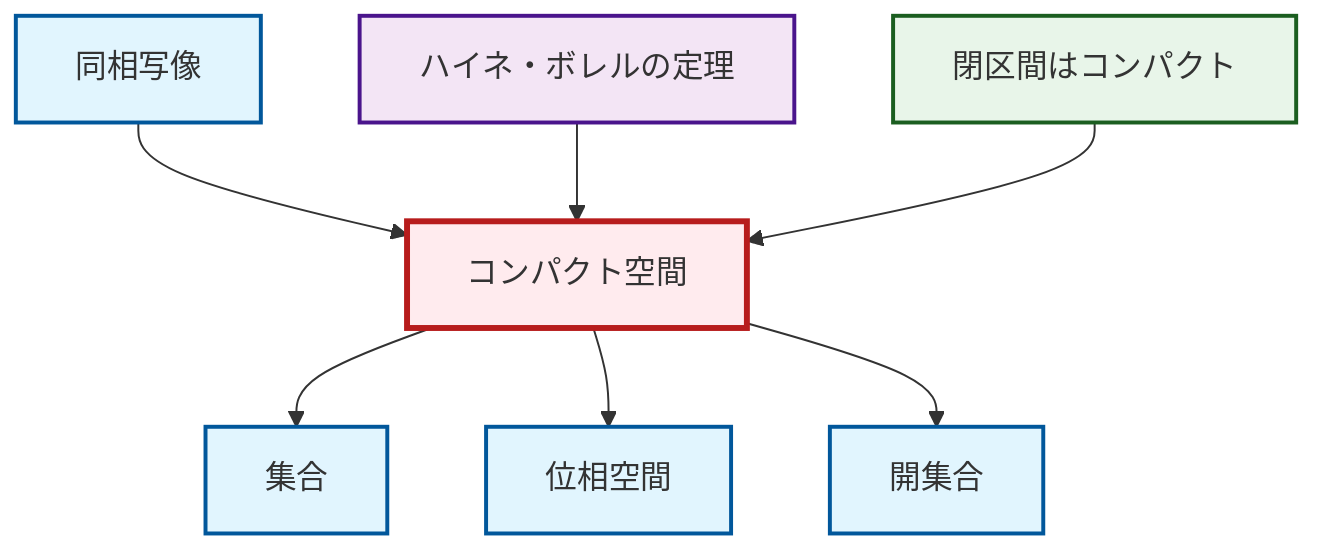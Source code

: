 graph TD
    classDef definition fill:#e1f5fe,stroke:#01579b,stroke-width:2px
    classDef theorem fill:#f3e5f5,stroke:#4a148c,stroke-width:2px
    classDef axiom fill:#fff3e0,stroke:#e65100,stroke-width:2px
    classDef example fill:#e8f5e9,stroke:#1b5e20,stroke-width:2px
    classDef current fill:#ffebee,stroke:#b71c1c,stroke-width:3px
    def-set["集合"]:::definition
    ex-closed-interval-compact["閉区間はコンパクト"]:::example
    def-homeomorphism["同相写像"]:::definition
    def-compact["コンパクト空間"]:::definition
    def-open-set["開集合"]:::definition
    def-topological-space["位相空間"]:::definition
    thm-heine-borel["ハイネ・ボレルの定理"]:::theorem
    def-homeomorphism --> def-compact
    thm-heine-borel --> def-compact
    def-compact --> def-set
    def-compact --> def-topological-space
    def-compact --> def-open-set
    ex-closed-interval-compact --> def-compact
    class def-compact current
